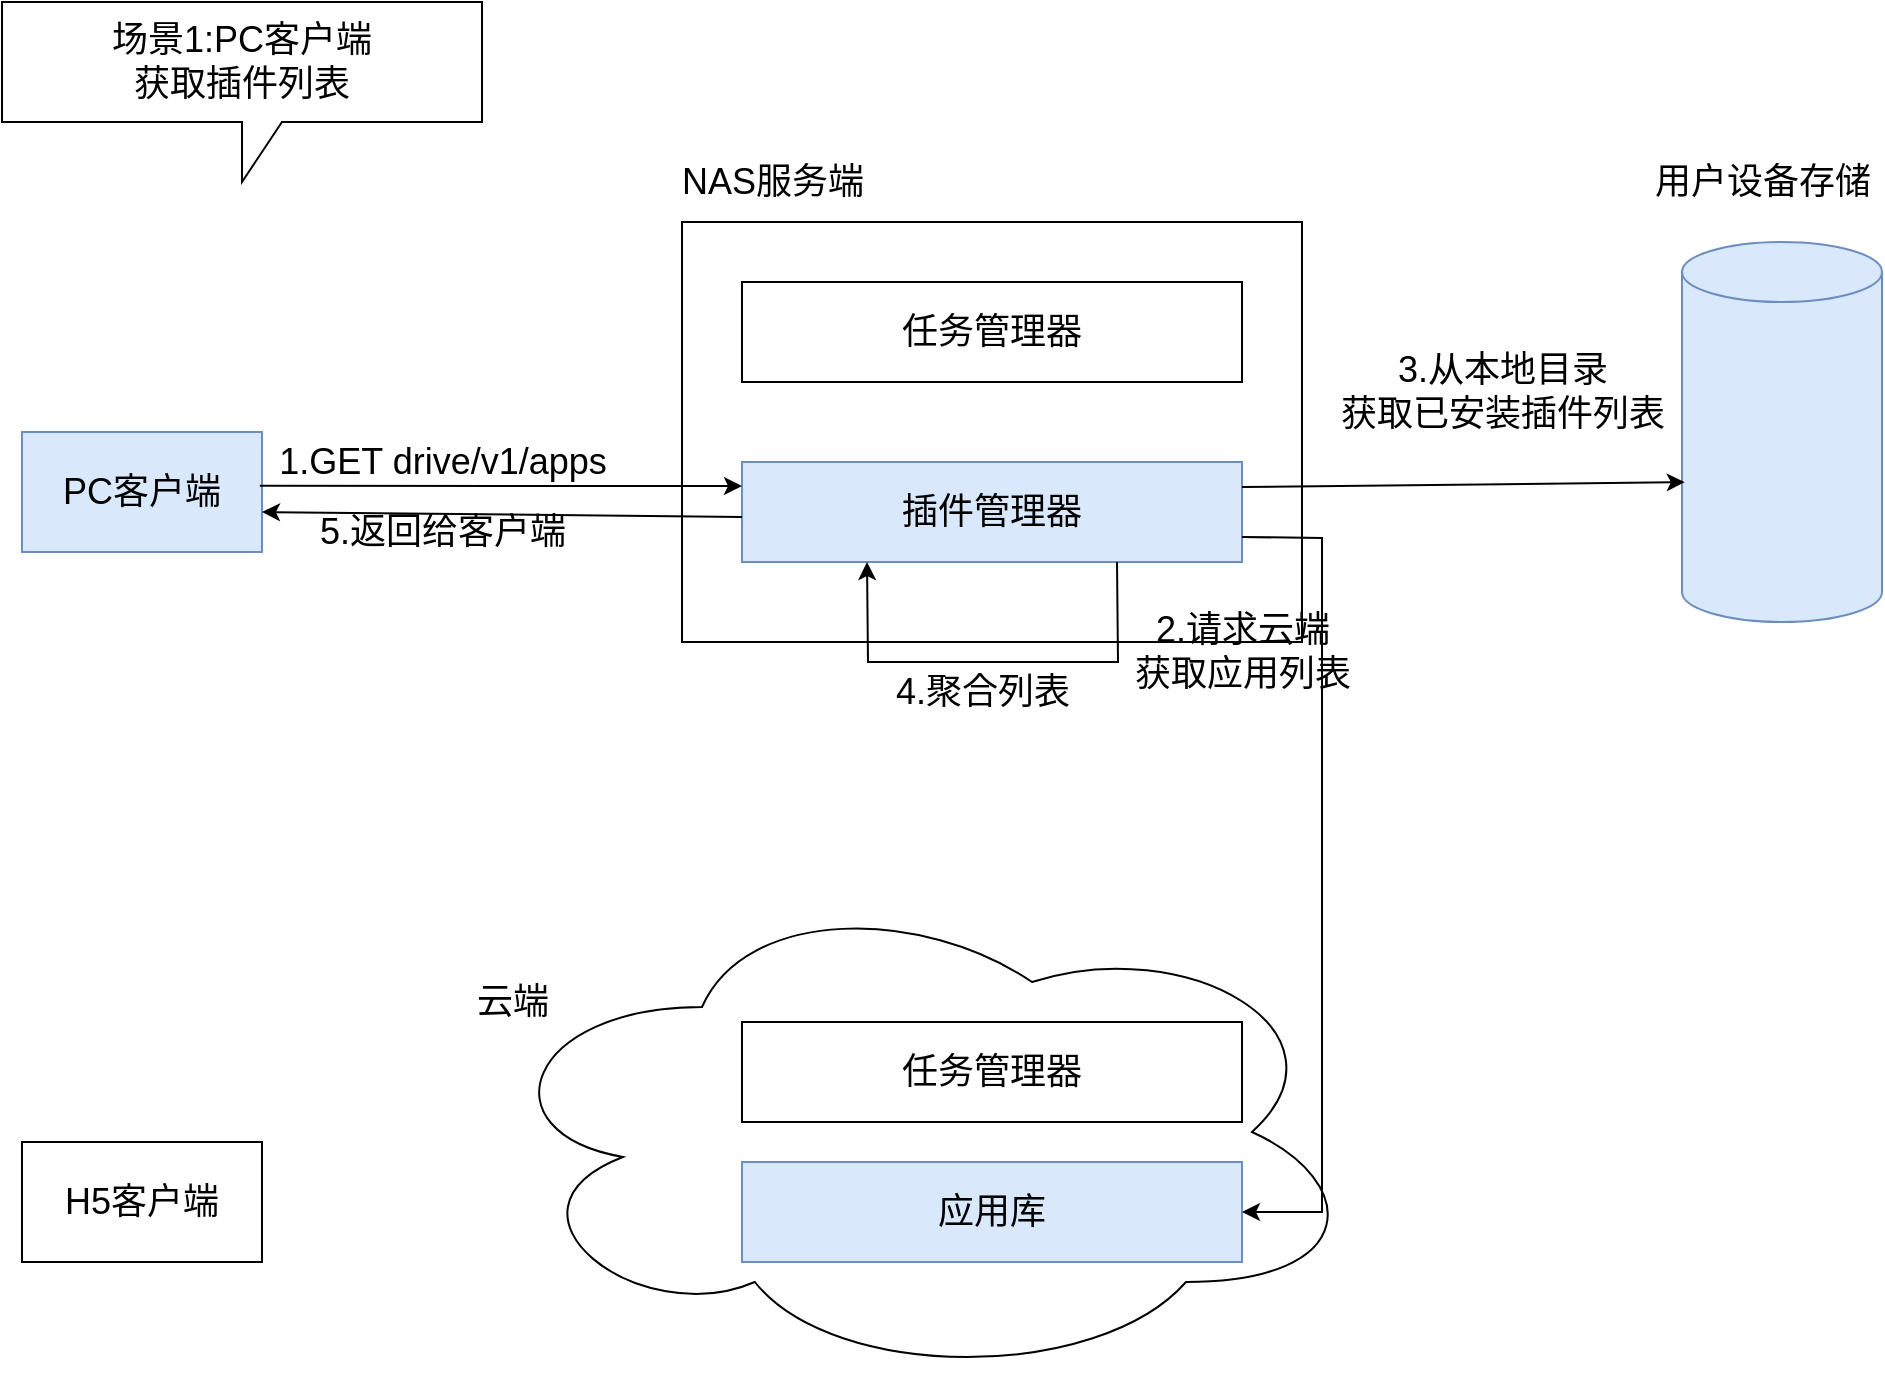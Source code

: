 <mxfile version="16.2.4" type="github"><diagram id="7HqS3swt_487gTaHM_jo" name="Page-1"><mxGraphModel dx="1248" dy="626" grid="1" gridSize="10" guides="1" tooltips="1" connect="1" arrows="1" fold="1" page="1" pageScale="1" pageWidth="827" pageHeight="1169" math="0" shadow="0"><root><mxCell id="0"/><mxCell id="1" parent="0"/><mxCell id="KnuuBMWMvG8lBeq6jmI4-1" value="&lt;font style=&quot;font-size: 18px&quot;&gt;PC客户端&lt;/font&gt;" style="rounded=0;whiteSpace=wrap;html=1;fillColor=#dae8fc;strokeColor=#6c8ebf;" parent="1" vertex="1"><mxGeometry x="20" y="385" width="120" height="60" as="geometry"/></mxCell><mxCell id="KnuuBMWMvG8lBeq6jmI4-2" value="" style="rounded=0;whiteSpace=wrap;html=1;" parent="1" vertex="1"><mxGeometry x="350" y="280" width="310" height="210" as="geometry"/></mxCell><mxCell id="KnuuBMWMvG8lBeq6jmI4-3" value="&lt;font style=&quot;font-size: 18px&quot;&gt;NAS服务端&lt;/font&gt;" style="text;html=1;align=center;verticalAlign=middle;resizable=0;points=[];autosize=1;strokeColor=none;fillColor=none;" parent="1" vertex="1"><mxGeometry x="340" y="250" width="110" height="20" as="geometry"/></mxCell><mxCell id="KnuuBMWMvG8lBeq6jmI4-4" value="任务管理器" style="rounded=0;whiteSpace=wrap;html=1;fontSize=18;" parent="1" vertex="1"><mxGeometry x="380" y="310" width="250" height="50" as="geometry"/></mxCell><mxCell id="KnuuBMWMvG8lBeq6jmI4-5" value="插件管理器" style="rounded=0;whiteSpace=wrap;html=1;fontSize=18;fillColor=#dae8fc;strokeColor=#6c8ebf;" parent="1" vertex="1"><mxGeometry x="380" y="400" width="250" height="50" as="geometry"/></mxCell><mxCell id="KnuuBMWMvG8lBeq6jmI4-6" value="" style="ellipse;shape=cloud;whiteSpace=wrap;html=1;fontSize=18;" parent="1" vertex="1"><mxGeometry x="250" y="610" width="440" height="250" as="geometry"/></mxCell><mxCell id="KnuuBMWMvG8lBeq6jmI4-7" value="&lt;font style=&quot;font-size: 18px&quot;&gt;云端&lt;/font&gt;" style="text;html=1;align=center;verticalAlign=middle;resizable=0;points=[];autosize=1;strokeColor=none;fillColor=none;" parent="1" vertex="1"><mxGeometry x="240" y="660" width="50" height="20" as="geometry"/></mxCell><mxCell id="KnuuBMWMvG8lBeq6jmI4-8" value="任务管理器" style="rounded=0;whiteSpace=wrap;html=1;fontSize=18;" parent="1" vertex="1"><mxGeometry x="380" y="680" width="250" height="50" as="geometry"/></mxCell><mxCell id="KnuuBMWMvG8lBeq6jmI4-9" value="&lt;font style=&quot;font-size: 18px&quot;&gt;H5客户端&lt;/font&gt;" style="rounded=0;whiteSpace=wrap;html=1;" parent="1" vertex="1"><mxGeometry x="20" y="740" width="120" height="60" as="geometry"/></mxCell><mxCell id="KnuuBMWMvG8lBeq6jmI4-10" value="应用库" style="rounded=0;whiteSpace=wrap;html=1;fontSize=18;fillColor=#dae8fc;strokeColor=#6c8ebf;" parent="1" vertex="1"><mxGeometry x="380" y="750" width="250" height="50" as="geometry"/></mxCell><mxCell id="KnuuBMWMvG8lBeq6jmI4-15" value="场景1:PC客户端&lt;br&gt;获取插件列表" style="shape=callout;whiteSpace=wrap;html=1;perimeter=calloutPerimeter;fontSize=18;" parent="1" vertex="1"><mxGeometry x="10" y="170" width="240" height="90" as="geometry"/></mxCell><mxCell id="KnuuBMWMvG8lBeq6jmI4-16" value="" style="endArrow=classic;html=1;rounded=0;fontSize=18;exitX=-0.006;exitY=0.897;exitDx=0;exitDy=0;exitPerimeter=0;" parent="1" source="KnuuBMWMvG8lBeq6jmI4-17" edge="1"><mxGeometry width="50" height="50" relative="1" as="geometry"><mxPoint x="180" y="250" as="sourcePoint"/><mxPoint x="380" y="412" as="targetPoint"/></mxGeometry></mxCell><mxCell id="KnuuBMWMvG8lBeq6jmI4-17" value="1.GET drive/v1/apps" style="text;html=1;align=center;verticalAlign=middle;resizable=0;points=[];autosize=1;strokeColor=none;fillColor=none;fontSize=18;" parent="1" vertex="1"><mxGeometry x="140" y="385" width="180" height="30" as="geometry"/></mxCell><mxCell id="KnuuBMWMvG8lBeq6jmI4-21" value="用户设备存储" style="text;html=1;align=center;verticalAlign=middle;resizable=0;points=[];autosize=1;strokeColor=none;fillColor=none;fontSize=18;" parent="1" vertex="1"><mxGeometry x="830" y="245" width="120" height="30" as="geometry"/></mxCell><mxCell id="KnuuBMWMvG8lBeq6jmI4-22" value="" style="shape=cylinder3;whiteSpace=wrap;html=1;boundedLbl=1;backgroundOutline=1;size=15;fontSize=18;fillColor=#dae8fc;strokeColor=#6c8ebf;" parent="1" vertex="1"><mxGeometry x="850" y="290" width="100" height="190" as="geometry"/></mxCell><mxCell id="KnuuBMWMvG8lBeq6jmI4-23" value="" style="endArrow=classic;html=1;rounded=0;fontSize=18;exitX=1;exitY=0.25;exitDx=0;exitDy=0;entryX=0.014;entryY=0.632;entryDx=0;entryDy=0;entryPerimeter=0;" parent="1" source="KnuuBMWMvG8lBeq6jmI4-5" target="KnuuBMWMvG8lBeq6jmI4-22" edge="1"><mxGeometry width="50" height="50" relative="1" as="geometry"><mxPoint x="710" y="530" as="sourcePoint"/><mxPoint x="760" y="480" as="targetPoint"/></mxGeometry></mxCell><mxCell id="KnuuBMWMvG8lBeq6jmI4-24" value="3.从本地目录&lt;br&gt;获取已安装插件列表" style="text;html=1;align=center;verticalAlign=middle;resizable=0;points=[];autosize=1;strokeColor=none;fillColor=none;fontSize=18;" parent="1" vertex="1"><mxGeometry x="670" y="340" width="180" height="50" as="geometry"/></mxCell><mxCell id="KnuuBMWMvG8lBeq6jmI4-25" value="" style="endArrow=classic;html=1;rounded=0;fontSize=18;exitX=0.75;exitY=1;exitDx=0;exitDy=0;entryX=0.25;entryY=1;entryDx=0;entryDy=0;" parent="1" source="KnuuBMWMvG8lBeq6jmI4-5" target="KnuuBMWMvG8lBeq6jmI4-5" edge="1"><mxGeometry width="50" height="50" relative="1" as="geometry"><mxPoint x="570" y="570" as="sourcePoint"/><mxPoint x="505" y="600" as="targetPoint"/><Array as="points"><mxPoint x="568" y="500"/><mxPoint x="443" y="500"/></Array></mxGeometry></mxCell><mxCell id="KnuuBMWMvG8lBeq6jmI4-26" value="4.聚合列表" style="text;html=1;align=center;verticalAlign=middle;resizable=0;points=[];autosize=1;strokeColor=none;fillColor=none;fontSize=18;" parent="1" vertex="1"><mxGeometry x="450" y="500" width="100" height="30" as="geometry"/></mxCell><mxCell id="KnuuBMWMvG8lBeq6jmI4-27" value="" style="endArrow=classic;html=1;rounded=0;fontSize=18;entryX=1;entryY=0.75;entryDx=0;entryDy=0;exitX=0;exitY=0.75;exitDx=0;exitDy=0;" parent="1" edge="1"><mxGeometry width="50" height="50" relative="1" as="geometry"><mxPoint x="380" y="427.5" as="sourcePoint"/><mxPoint x="140" y="425" as="targetPoint"/></mxGeometry></mxCell><mxCell id="KnuuBMWMvG8lBeq6jmI4-28" value="5.返回给客户端" style="text;html=1;align=center;verticalAlign=middle;resizable=0;points=[];autosize=1;strokeColor=none;fillColor=none;fontSize=18;" parent="1" vertex="1"><mxGeometry x="160" y="420" width="140" height="30" as="geometry"/></mxCell><mxCell id="z8UigrCrSKUHgog9PHc6-2" value="" style="endArrow=classic;html=1;rounded=0;fontSize=18;entryX=1;entryY=0.5;entryDx=0;entryDy=0;exitX=1;exitY=0.75;exitDx=0;exitDy=0;" parent="1" source="KnuuBMWMvG8lBeq6jmI4-5" target="KnuuBMWMvG8lBeq6jmI4-10" edge="1"><mxGeometry width="50" height="50" relative="1" as="geometry"><mxPoint x="620" y="540" as="sourcePoint"/><mxPoint x="861.4" y="446.87" as="targetPoint"/><Array as="points"><mxPoint x="670" y="438"/><mxPoint x="670" y="775"/></Array></mxGeometry></mxCell><mxCell id="z8UigrCrSKUHgog9PHc6-3" value="2.请求云端&lt;br&gt;获取应用列表" style="text;html=1;align=center;verticalAlign=middle;resizable=0;points=[];autosize=1;strokeColor=none;fillColor=none;fontSize=18;" parent="1" vertex="1"><mxGeometry x="570" y="470" width="120" height="50" as="geometry"/></mxCell></root></mxGraphModel></diagram></mxfile>